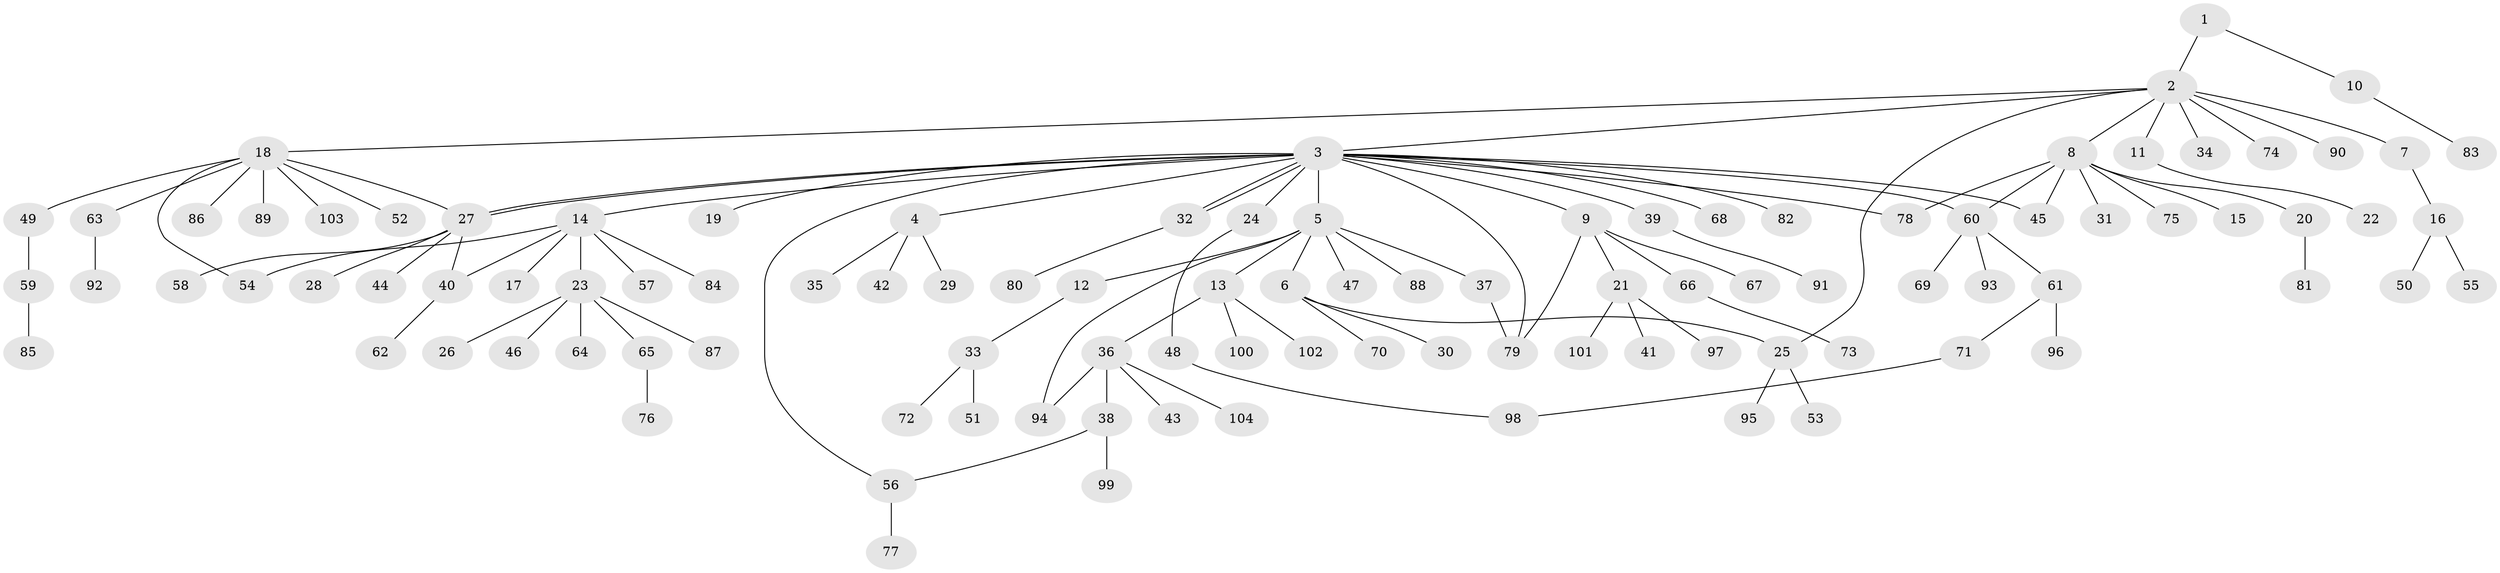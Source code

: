 // Generated by graph-tools (version 1.1) at 2025/26/03/09/25 03:26:02]
// undirected, 104 vertices, 117 edges
graph export_dot {
graph [start="1"]
  node [color=gray90,style=filled];
  1;
  2;
  3;
  4;
  5;
  6;
  7;
  8;
  9;
  10;
  11;
  12;
  13;
  14;
  15;
  16;
  17;
  18;
  19;
  20;
  21;
  22;
  23;
  24;
  25;
  26;
  27;
  28;
  29;
  30;
  31;
  32;
  33;
  34;
  35;
  36;
  37;
  38;
  39;
  40;
  41;
  42;
  43;
  44;
  45;
  46;
  47;
  48;
  49;
  50;
  51;
  52;
  53;
  54;
  55;
  56;
  57;
  58;
  59;
  60;
  61;
  62;
  63;
  64;
  65;
  66;
  67;
  68;
  69;
  70;
  71;
  72;
  73;
  74;
  75;
  76;
  77;
  78;
  79;
  80;
  81;
  82;
  83;
  84;
  85;
  86;
  87;
  88;
  89;
  90;
  91;
  92;
  93;
  94;
  95;
  96;
  97;
  98;
  99;
  100;
  101;
  102;
  103;
  104;
  1 -- 2;
  1 -- 10;
  2 -- 3;
  2 -- 7;
  2 -- 8;
  2 -- 11;
  2 -- 18;
  2 -- 25;
  2 -- 34;
  2 -- 74;
  2 -- 90;
  3 -- 4;
  3 -- 5;
  3 -- 9;
  3 -- 14;
  3 -- 19;
  3 -- 24;
  3 -- 27;
  3 -- 27;
  3 -- 32;
  3 -- 32;
  3 -- 39;
  3 -- 45;
  3 -- 56;
  3 -- 60;
  3 -- 68;
  3 -- 78;
  3 -- 79;
  3 -- 82;
  4 -- 29;
  4 -- 35;
  4 -- 42;
  5 -- 6;
  5 -- 12;
  5 -- 13;
  5 -- 37;
  5 -- 47;
  5 -- 88;
  5 -- 94;
  6 -- 25;
  6 -- 30;
  6 -- 70;
  7 -- 16;
  8 -- 15;
  8 -- 20;
  8 -- 31;
  8 -- 45;
  8 -- 60;
  8 -- 75;
  8 -- 78;
  9 -- 21;
  9 -- 66;
  9 -- 67;
  9 -- 79;
  10 -- 83;
  11 -- 22;
  12 -- 33;
  13 -- 36;
  13 -- 100;
  13 -- 102;
  14 -- 17;
  14 -- 23;
  14 -- 40;
  14 -- 54;
  14 -- 57;
  14 -- 84;
  16 -- 50;
  16 -- 55;
  18 -- 27;
  18 -- 49;
  18 -- 52;
  18 -- 54;
  18 -- 63;
  18 -- 86;
  18 -- 89;
  18 -- 103;
  20 -- 81;
  21 -- 41;
  21 -- 97;
  21 -- 101;
  23 -- 26;
  23 -- 46;
  23 -- 64;
  23 -- 65;
  23 -- 87;
  24 -- 48;
  25 -- 53;
  25 -- 95;
  27 -- 28;
  27 -- 40;
  27 -- 44;
  27 -- 58;
  32 -- 80;
  33 -- 51;
  33 -- 72;
  36 -- 38;
  36 -- 43;
  36 -- 94;
  36 -- 104;
  37 -- 79;
  38 -- 56;
  38 -- 99;
  39 -- 91;
  40 -- 62;
  48 -- 98;
  49 -- 59;
  56 -- 77;
  59 -- 85;
  60 -- 61;
  60 -- 69;
  60 -- 93;
  61 -- 71;
  61 -- 96;
  63 -- 92;
  65 -- 76;
  66 -- 73;
  71 -- 98;
}
